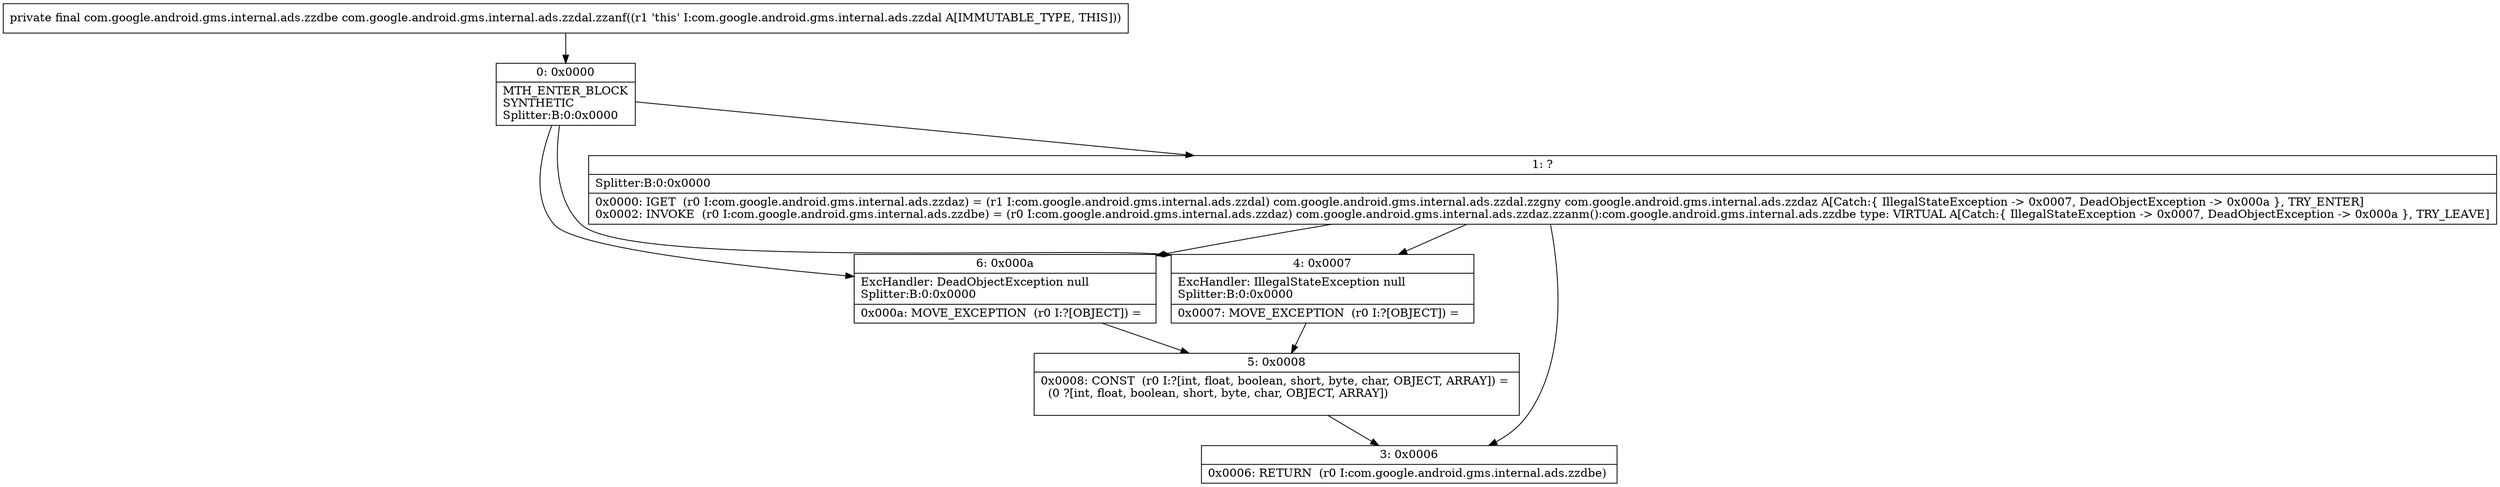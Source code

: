 digraph "CFG forcom.google.android.gms.internal.ads.zzdal.zzanf()Lcom\/google\/android\/gms\/internal\/ads\/zzdbe;" {
Node_0 [shape=record,label="{0\:\ 0x0000|MTH_ENTER_BLOCK\lSYNTHETIC\lSplitter:B:0:0x0000\l}"];
Node_1 [shape=record,label="{1\:\ ?|Splitter:B:0:0x0000\l|0x0000: IGET  (r0 I:com.google.android.gms.internal.ads.zzdaz) = (r1 I:com.google.android.gms.internal.ads.zzdal) com.google.android.gms.internal.ads.zzdal.zzgny com.google.android.gms.internal.ads.zzdaz A[Catch:\{ IllegalStateException \-\> 0x0007, DeadObjectException \-\> 0x000a \}, TRY_ENTER]\l0x0002: INVOKE  (r0 I:com.google.android.gms.internal.ads.zzdbe) = (r0 I:com.google.android.gms.internal.ads.zzdaz) com.google.android.gms.internal.ads.zzdaz.zzanm():com.google.android.gms.internal.ads.zzdbe type: VIRTUAL A[Catch:\{ IllegalStateException \-\> 0x0007, DeadObjectException \-\> 0x000a \}, TRY_LEAVE]\l}"];
Node_3 [shape=record,label="{3\:\ 0x0006|0x0006: RETURN  (r0 I:com.google.android.gms.internal.ads.zzdbe) \l}"];
Node_4 [shape=record,label="{4\:\ 0x0007|ExcHandler: IllegalStateException null\lSplitter:B:0:0x0000\l|0x0007: MOVE_EXCEPTION  (r0 I:?[OBJECT]) =  \l}"];
Node_5 [shape=record,label="{5\:\ 0x0008|0x0008: CONST  (r0 I:?[int, float, boolean, short, byte, char, OBJECT, ARRAY]) = \l  (0 ?[int, float, boolean, short, byte, char, OBJECT, ARRAY])\l \l}"];
Node_6 [shape=record,label="{6\:\ 0x000a|ExcHandler: DeadObjectException null\lSplitter:B:0:0x0000\l|0x000a: MOVE_EXCEPTION  (r0 I:?[OBJECT]) =  \l}"];
MethodNode[shape=record,label="{private final com.google.android.gms.internal.ads.zzdbe com.google.android.gms.internal.ads.zzdal.zzanf((r1 'this' I:com.google.android.gms.internal.ads.zzdal A[IMMUTABLE_TYPE, THIS])) }"];
MethodNode -> Node_0;
Node_0 -> Node_1;
Node_0 -> Node_4;
Node_0 -> Node_6;
Node_1 -> Node_4;
Node_1 -> Node_6;
Node_1 -> Node_3;
Node_4 -> Node_5;
Node_5 -> Node_3;
Node_6 -> Node_5;
}

